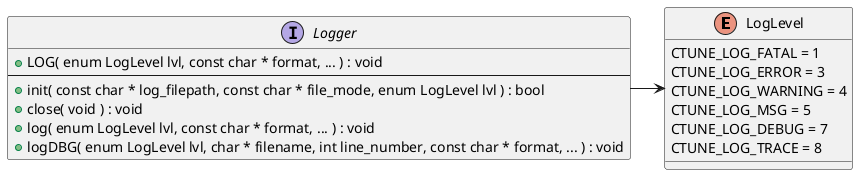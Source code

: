 @startuml
'https://plantuml.com/class-diagram

enum LogLevel {
    CTUNE_LOG_FATAL = 1
    CTUNE_LOG_ERROR = 3
    CTUNE_LOG_WARNING = 4
    CTUNE_LOG_MSG = 5
    CTUNE_LOG_DEBUG = 7
    CTUNE_LOG_TRACE = 8
}


interface Logger {
        + LOG( enum LogLevel lvl, const char * format, ... ) : void
        ---
        + init( const char * log_filepath, const char * file_mode, enum LogLevel lvl ) : bool
        + close( void ) : void
        + log( enum LogLevel lvl, const char * format, ... ) : void
        + logDBG( enum LogLevel lvl, char * filename, int line_number, const char * format, ... ) : void
}

Logger -right-> LogLevel

@enduml